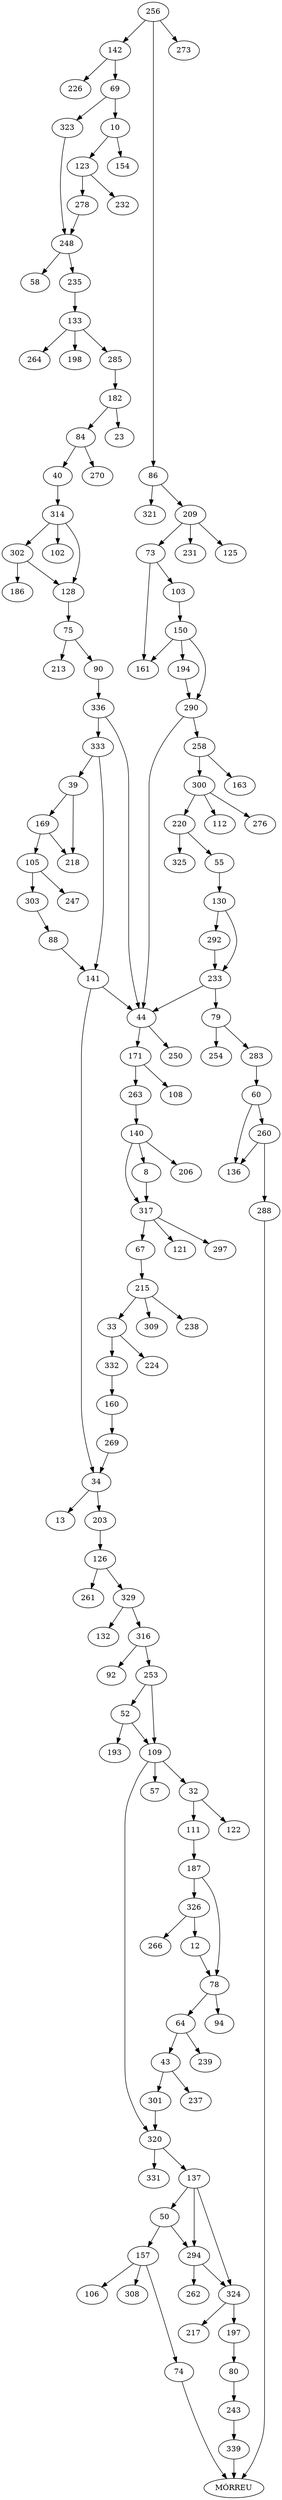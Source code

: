 strict digraph{
256 -> 142
256 -> 86
256 -> 273
142 -> 69
142 -> 226
69 -> 10
69 -> 323
323 -> 248
248 -> 235
248 -> 58
235 -> 133
133 -> 285
133 -> 264
133 -> 198
285 -> 182
182 -> 23
182 -> 84
69 -> 323
323 -> 248
10 -> 123
10 -> 154
123 -> 278
123 -> 232
278 -> 248
84 -> 270
84 -> 40
40 -> 314
314 -> 302
314 -> 102
314 -> 128
302 -> 128
302 -> 186
128 -> 75
75 -> 90
75 -> 213
90 -> 336
336 -> 44
336 -> 333
333 -> 39
333 -> 141
39 -> 169
39 -> 218
169 -> 105
169 -> 218
105 -> 303
105 -> 247
303 -> 88
88 -> 141
141 -> 44
141 -> 34
44 -> 171
44 -> 250
171 -> 263
171 -> 108
263 -> 140
140 -> 8
140 -> 317
140 -> 206
8 -> 317
317 -> 67
317 -> 297
317 -> 121
67 -> 215
215 -> 33
215 -> 238
215 -> 309
33 -> 332
33 -> 224
332 -> 160
160 -> 269
269 -> 34
34 -> 203
34 -> 13
203 -> 126
126 -> 329
126 -> 261
329 -> 316
329 -> 132
316 -> 253
316 -> 92
253 -> 52
253 -> 109
52 -> 109
52 -> 193
109 -> 32
109 -> 320
109 -> 57
32 -> 111
32 -> 122
111 -> 187
187 -> 326
187 -> 78
326 -> 12
326 -> 266
12 -> 78
78 -> 64
78 -> 94
64 -> 43
64 -> 239
43 -> 301
43 -> 237
301 -> 320
320 -> 137
320 -> 331
137 -> 50
137 -> 294
137 -> 324
50 -> 294
50 -> 157
294 -> 324
294 -> 262
324 -> 217
324 -> 197
197 -> 80
80 -> 243
243 -> 339
86 -> 209
86 -> 321
209 -> 73
209 -> 231
209 -> 125
73 -> 103
73 -> 161
103 -> 150
150 -> 194
150 -> 161
150 -> 290
194 -> 290
290 -> 258
290 -> 44
258 -> 300
258 -> 163
300 -> 112
300 -> 276
300 -> 220
220 -> 55
220 -> 325
55 -> 130
130 -> 292
130 -> 233
292 -> 233
233 -> 79
233 -> 44
79 -> 283
79 -> 254
283 -> 60
60 -> 260
60 -> 136
260 -> 288
260 -> 136
339 -> "MÓRREU"
288 -> "MÓRREU"
74 -> "MÓRREU"
157 -> 74
157 -> 106
157 -> 308
}   